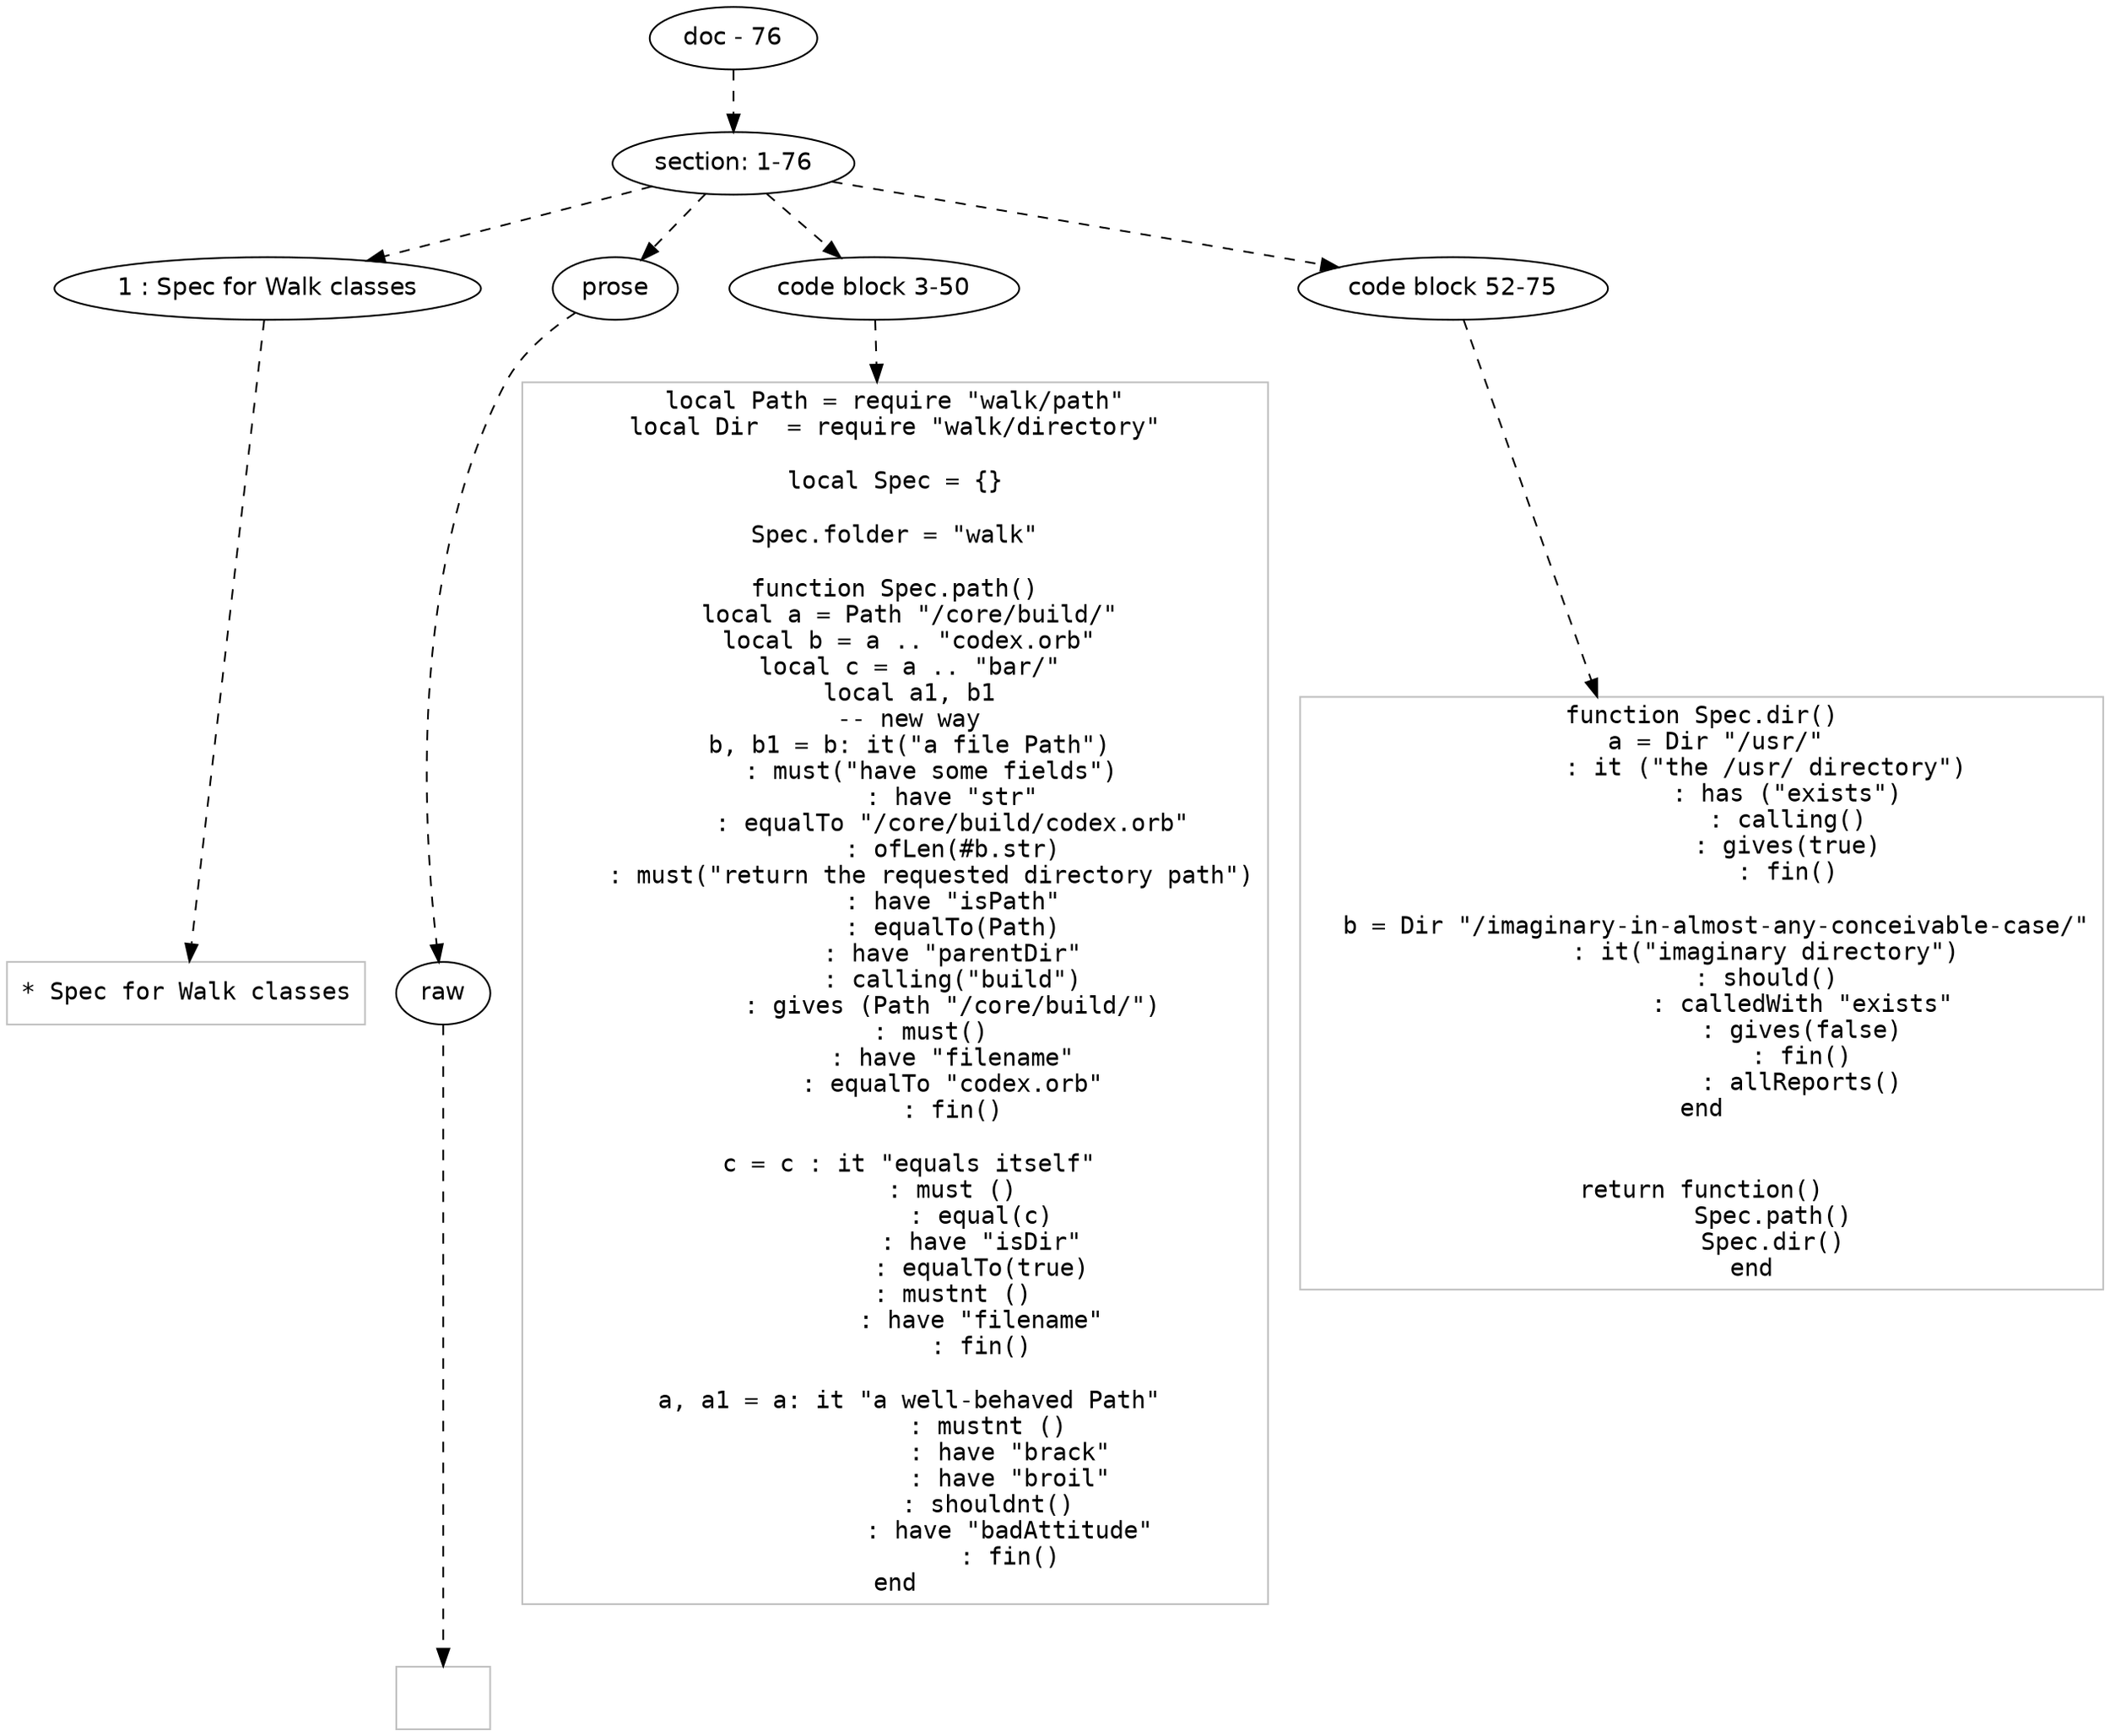 digraph lpegNode {

node [fontname=Helvetica]
edge [style=dashed]

doc_0 [label="doc - 76"]


doc_0 -> { section_1}
{rank=same; section_1}

section_1 [label="section: 1-76"]


// END RANK doc_0

section_1 -> { header_2 prose_3 codeblock_4 codeblock_5}
{rank=same; header_2 prose_3 codeblock_4 codeblock_5}

header_2 [label="1 : Spec for Walk classes"]

prose_3 [label="prose"]

codeblock_4 [label="code block 3-50"]

codeblock_5 [label="code block 52-75"]


// END RANK section_1

header_2 -> leaf_6
leaf_6  [color=Gray,shape=rectangle,fontname=Inconsolata,label="* Spec for Walk classes"]
// END RANK header_2

prose_3 -> { raw_7}
{rank=same; raw_7}

raw_7 [label="raw"]


// END RANK prose_3

raw_7 -> leaf_8
leaf_8  [color=Gray,shape=rectangle,fontname=Inconsolata,label="
"]
// END RANK raw_7

codeblock_4 -> leaf_9
leaf_9  [color=Gray,shape=rectangle,fontname=Inconsolata,label="local Path = require \"walk/path\"
local Dir  = require \"walk/directory\"

local Spec = {}

Spec.folder = \"walk\"

function Spec.path()
  local a = Path \"/core/build/\"
  local b = a .. \"codex.orb\"
  local c = a .. \"bar/\"
  local a1, b1
  -- new way
  b, b1 = b: it(\"a file Path\")
     : must(\"have some fields\")
        : have \"str\"
        : equalTo \"/core/build/codex.orb\"
        : ofLen(#b.str)
     : must(\"return the requested directory path\")
        : have \"isPath\"
        : equalTo(Path)
        : have \"parentDir\"
        : calling(\"build\")
        : gives (Path \"/core/build/\")
     : must()
        : have \"filename\"
        : equalTo \"codex.orb\"
        : fin()

  c = c : it \"equals itself\"
        : must ()
            : equal(c)
            : have \"isDir\"
            : equalTo(true)
        : mustnt ()
            : have \"filename\"
            : fin()

  a, a1 = a: it \"a well-behaved Path\"
             : mustnt ()
                : have \"brack\"
                : have \"broil\"
             : shouldnt()
                : have \"badAttitude\"
                : fin()
end"]
// END RANK codeblock_4

codeblock_5 -> leaf_10
leaf_10  [color=Gray,shape=rectangle,fontname=Inconsolata,label="function Spec.dir()
  a = Dir \"/usr/\"
         : it (\"the /usr/ directory\")
            : has (\"exists\")
            : calling()
            : gives(true)
            : fin()

  b = Dir \"/imaginary-in-almost-any-conceivable-case/\"
         : it(\"imaginary directory\")
         : should()
              : calledWith \"exists\"
              : gives(false)
              : fin()
              : allReports()
end


return function()
          Spec.path()
          Spec.dir()
       end"]
// END RANK codeblock_5


}
